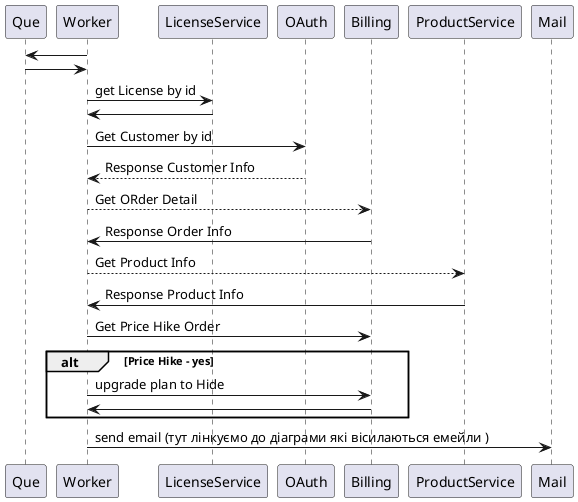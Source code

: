 @startuml

Que <- Worker
Que -> Worker
Worker -> LicenseService: get License by id 
LicenseService -> Worker


Worker -> OAuth: Get Customer by id 
OAuth --> Worker: Response Customer Info
Worker --> Billing: Get ORder Detail
Billing -> Worker: Response Order Info
Worker --> ProductService: Get Product Info
ProductService -> Worker: Response Product Info


Worker -> Billing: Get Price Hike Order
alt Price Hike - yes  
Worker -> Billing: upgrade plan to Hide
Billing -> Worker
end 


Worker -> Mail: send email (тут лінкуємо до діаграми які вісилаються емейли )


@enduml
